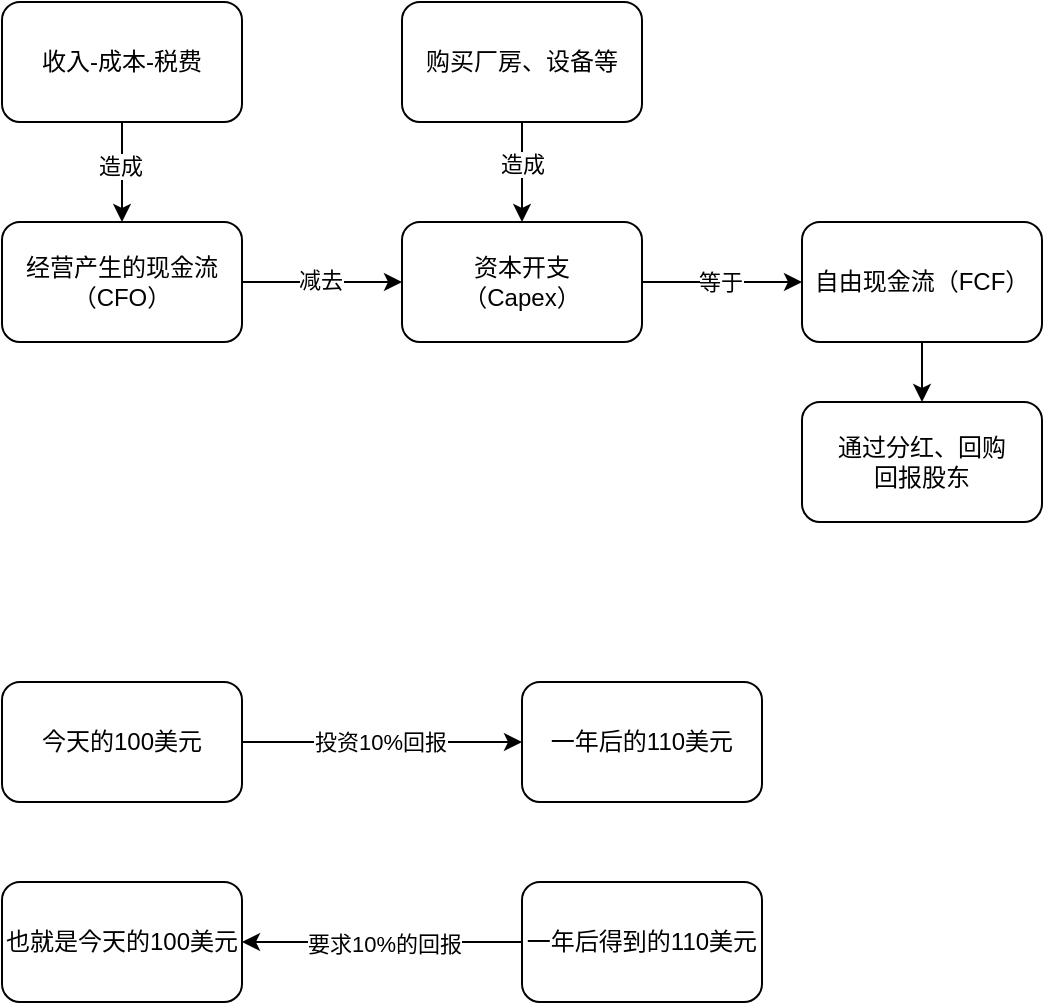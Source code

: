 <mxfile version="16.2.4" type="github">
  <diagram id="UEvG2I-eYMEd8Tn-voCP" name="Page-1">
    <mxGraphModel dx="771" dy="455" grid="1" gridSize="10" guides="1" tooltips="1" connect="1" arrows="1" fold="1" page="1" pageScale="1" pageWidth="850" pageHeight="1100" math="0" shadow="0">
      <root>
        <mxCell id="0" />
        <mxCell id="1" parent="0" />
        <mxCell id="YDrTK1elxlJmgxnKA0oE-3" value="" style="edgeStyle=orthogonalEdgeStyle;rounded=0;orthogonalLoop=1;jettySize=auto;html=1;" edge="1" parent="1" source="YDrTK1elxlJmgxnKA0oE-1" target="YDrTK1elxlJmgxnKA0oE-2">
          <mxGeometry relative="1" as="geometry" />
        </mxCell>
        <mxCell id="YDrTK1elxlJmgxnKA0oE-4" value="投资10%回报" style="edgeLabel;html=1;align=center;verticalAlign=middle;resizable=0;points=[];" vertex="1" connectable="0" parent="YDrTK1elxlJmgxnKA0oE-3">
          <mxGeometry x="-0.018" relative="1" as="geometry">
            <mxPoint as="offset" />
          </mxGeometry>
        </mxCell>
        <mxCell id="YDrTK1elxlJmgxnKA0oE-1" value="今天的100美元" style="rounded=1;whiteSpace=wrap;html=1;" vertex="1" parent="1">
          <mxGeometry x="180" y="360" width="120" height="60" as="geometry" />
        </mxCell>
        <mxCell id="YDrTK1elxlJmgxnKA0oE-2" value="一年后的110美元" style="rounded=1;whiteSpace=wrap;html=1;" vertex="1" parent="1">
          <mxGeometry x="440" y="360" width="120" height="60" as="geometry" />
        </mxCell>
        <mxCell id="YDrTK1elxlJmgxnKA0oE-7" value="也就是今天的100美元" style="rounded=1;whiteSpace=wrap;html=1;" vertex="1" parent="1">
          <mxGeometry x="180" y="460" width="120" height="60" as="geometry" />
        </mxCell>
        <mxCell id="YDrTK1elxlJmgxnKA0oE-9" style="edgeStyle=orthogonalEdgeStyle;rounded=0;orthogonalLoop=1;jettySize=auto;html=1;entryX=1;entryY=0.5;entryDx=0;entryDy=0;" edge="1" parent="1" source="YDrTK1elxlJmgxnKA0oE-8" target="YDrTK1elxlJmgxnKA0oE-7">
          <mxGeometry relative="1" as="geometry" />
        </mxCell>
        <mxCell id="YDrTK1elxlJmgxnKA0oE-10" value="要求10%的回报" style="edgeLabel;html=1;align=center;verticalAlign=middle;resizable=0;points=[];" vertex="1" connectable="0" parent="YDrTK1elxlJmgxnKA0oE-9">
          <mxGeometry x="-0.009" y="1" relative="1" as="geometry">
            <mxPoint as="offset" />
          </mxGeometry>
        </mxCell>
        <mxCell id="YDrTK1elxlJmgxnKA0oE-8" value="一年后得到的110美元" style="rounded=1;whiteSpace=wrap;html=1;" vertex="1" parent="1">
          <mxGeometry x="440" y="460" width="120" height="60" as="geometry" />
        </mxCell>
        <mxCell id="YDrTK1elxlJmgxnKA0oE-18" value="" style="edgeStyle=orthogonalEdgeStyle;rounded=0;orthogonalLoop=1;jettySize=auto;html=1;" edge="1" parent="1" source="YDrTK1elxlJmgxnKA0oE-16" target="YDrTK1elxlJmgxnKA0oE-17">
          <mxGeometry relative="1" as="geometry" />
        </mxCell>
        <mxCell id="YDrTK1elxlJmgxnKA0oE-21" value="减去" style="edgeLabel;html=1;align=center;verticalAlign=middle;resizable=0;points=[];" vertex="1" connectable="0" parent="YDrTK1elxlJmgxnKA0oE-18">
          <mxGeometry x="-0.032" y="1" relative="1" as="geometry">
            <mxPoint as="offset" />
          </mxGeometry>
        </mxCell>
        <mxCell id="YDrTK1elxlJmgxnKA0oE-16" value="经营产生的现金流&lt;br&gt;（CFO）" style="rounded=1;whiteSpace=wrap;html=1;" vertex="1" parent="1">
          <mxGeometry x="180" y="130" width="120" height="60" as="geometry" />
        </mxCell>
        <mxCell id="YDrTK1elxlJmgxnKA0oE-20" value="" style="edgeStyle=orthogonalEdgeStyle;rounded=0;orthogonalLoop=1;jettySize=auto;html=1;" edge="1" parent="1" source="YDrTK1elxlJmgxnKA0oE-17" target="YDrTK1elxlJmgxnKA0oE-19">
          <mxGeometry relative="1" as="geometry" />
        </mxCell>
        <mxCell id="YDrTK1elxlJmgxnKA0oE-23" value="等于" style="edgeLabel;html=1;align=center;verticalAlign=middle;resizable=0;points=[];" vertex="1" connectable="0" parent="YDrTK1elxlJmgxnKA0oE-20">
          <mxGeometry x="-0.032" y="-1" relative="1" as="geometry">
            <mxPoint y="-1" as="offset" />
          </mxGeometry>
        </mxCell>
        <mxCell id="YDrTK1elxlJmgxnKA0oE-17" value="资本开支&lt;br&gt;（Capex）" style="rounded=1;whiteSpace=wrap;html=1;" vertex="1" parent="1">
          <mxGeometry x="380" y="130" width="120" height="60" as="geometry" />
        </mxCell>
        <mxCell id="YDrTK1elxlJmgxnKA0oE-33" value="" style="edgeStyle=orthogonalEdgeStyle;rounded=0;orthogonalLoop=1;jettySize=auto;html=1;" edge="1" parent="1" source="YDrTK1elxlJmgxnKA0oE-19" target="YDrTK1elxlJmgxnKA0oE-32">
          <mxGeometry relative="1" as="geometry" />
        </mxCell>
        <mxCell id="YDrTK1elxlJmgxnKA0oE-19" value="自由现金流（FCF）" style="rounded=1;whiteSpace=wrap;html=1;" vertex="1" parent="1">
          <mxGeometry x="580" y="130" width="120" height="60" as="geometry" />
        </mxCell>
        <mxCell id="YDrTK1elxlJmgxnKA0oE-29" style="edgeStyle=orthogonalEdgeStyle;rounded=0;orthogonalLoop=1;jettySize=auto;html=1;entryX=0.5;entryY=0;entryDx=0;entryDy=0;" edge="1" parent="1" source="YDrTK1elxlJmgxnKA0oE-28" target="YDrTK1elxlJmgxnKA0oE-16">
          <mxGeometry relative="1" as="geometry" />
        </mxCell>
        <mxCell id="YDrTK1elxlJmgxnKA0oE-34" value="造成" style="edgeLabel;html=1;align=center;verticalAlign=middle;resizable=0;points=[];" vertex="1" connectable="0" parent="YDrTK1elxlJmgxnKA0oE-29">
          <mxGeometry x="-0.13" y="-1" relative="1" as="geometry">
            <mxPoint as="offset" />
          </mxGeometry>
        </mxCell>
        <mxCell id="YDrTK1elxlJmgxnKA0oE-28" value="收入-成本-税费" style="rounded=1;whiteSpace=wrap;html=1;" vertex="1" parent="1">
          <mxGeometry x="180" y="20" width="120" height="60" as="geometry" />
        </mxCell>
        <mxCell id="YDrTK1elxlJmgxnKA0oE-31" style="edgeStyle=orthogonalEdgeStyle;rounded=0;orthogonalLoop=1;jettySize=auto;html=1;entryX=0.5;entryY=0;entryDx=0;entryDy=0;" edge="1" parent="1" source="YDrTK1elxlJmgxnKA0oE-30" target="YDrTK1elxlJmgxnKA0oE-17">
          <mxGeometry relative="1" as="geometry" />
        </mxCell>
        <mxCell id="YDrTK1elxlJmgxnKA0oE-35" value="造成" style="edgeLabel;html=1;align=center;verticalAlign=middle;resizable=0;points=[];" vertex="1" connectable="0" parent="YDrTK1elxlJmgxnKA0oE-31">
          <mxGeometry x="-0.108" y="-1" relative="1" as="geometry">
            <mxPoint x="1" y="-2" as="offset" />
          </mxGeometry>
        </mxCell>
        <mxCell id="YDrTK1elxlJmgxnKA0oE-30" value="购买厂房、设备等" style="rounded=1;whiteSpace=wrap;html=1;" vertex="1" parent="1">
          <mxGeometry x="380" y="20" width="120" height="60" as="geometry" />
        </mxCell>
        <mxCell id="YDrTK1elxlJmgxnKA0oE-32" value="通过分红、回购&lt;br&gt;回报股东" style="rounded=1;whiteSpace=wrap;html=1;" vertex="1" parent="1">
          <mxGeometry x="580" y="220" width="120" height="60" as="geometry" />
        </mxCell>
      </root>
    </mxGraphModel>
  </diagram>
</mxfile>
